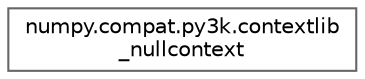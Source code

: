 digraph "Graphical Class Hierarchy"
{
 // LATEX_PDF_SIZE
  bgcolor="transparent";
  edge [fontname=Helvetica,fontsize=10,labelfontname=Helvetica,labelfontsize=10];
  node [fontname=Helvetica,fontsize=10,shape=box,height=0.2,width=0.4];
  rankdir="LR";
  Node0 [id="Node000000",label="numpy.compat.py3k.contextlib\l_nullcontext",height=0.2,width=0.4,color="grey40", fillcolor="white", style="filled",URL="$df/db0/classnumpy_1_1compat_1_1py3k_1_1contextlib__nullcontext.html",tooltip=" "];
}
